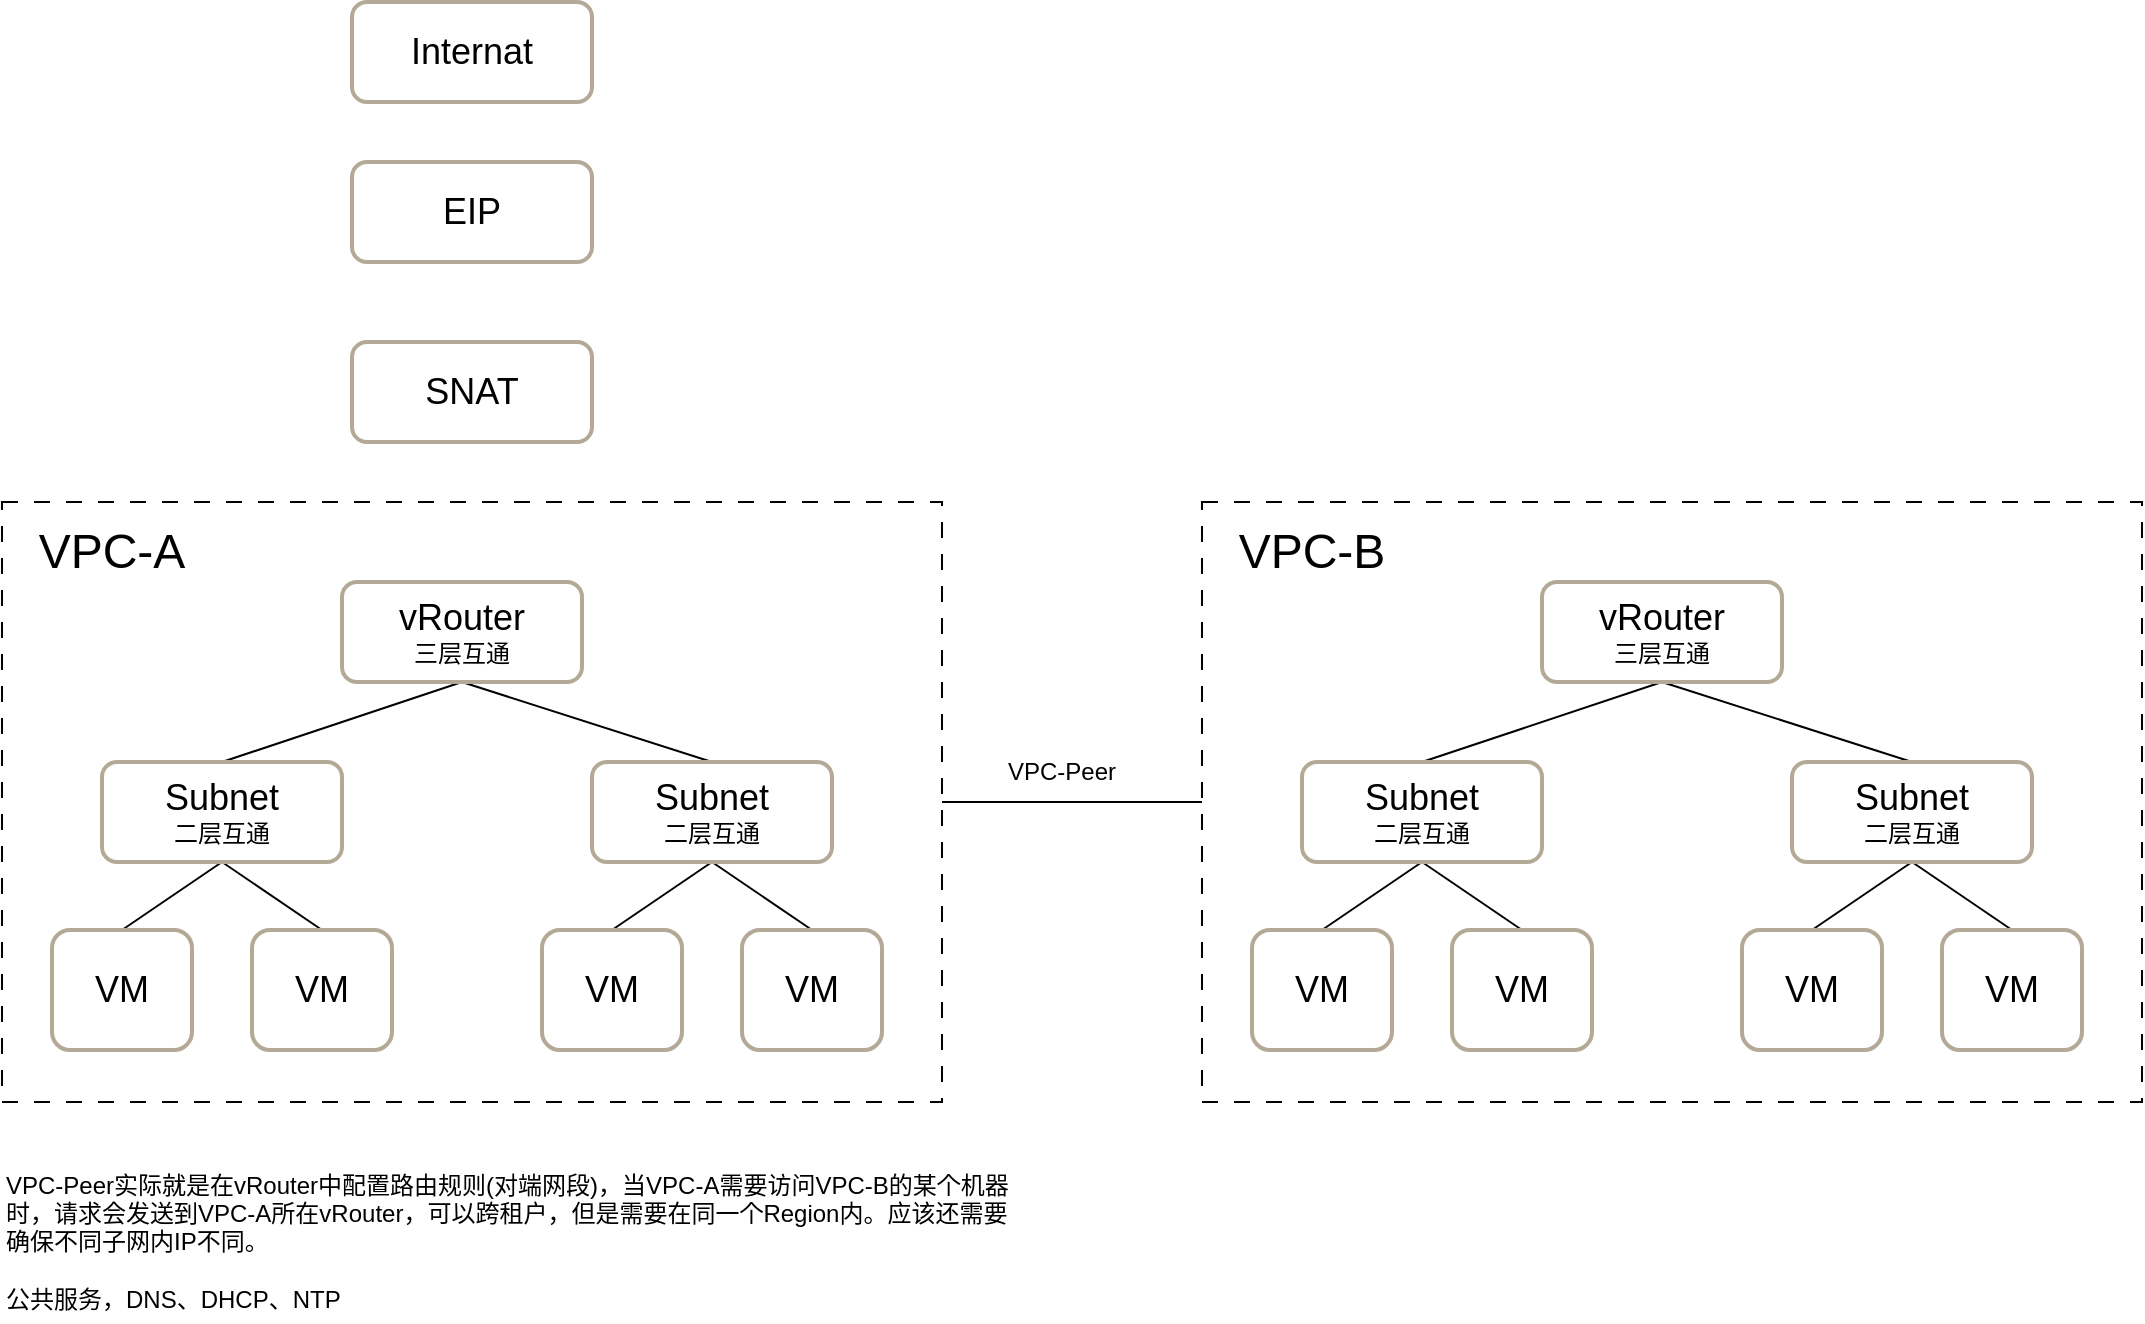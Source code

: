 <mxfile version="21.0.10" type="github" pages="3">
  <diagram name="逻辑结构" id="z4cV0s1ho_F4PdAGOIor">
    <mxGraphModel dx="1434" dy="708" grid="1" gridSize="10" guides="1" tooltips="1" connect="1" arrows="1" fold="1" page="1" pageScale="1" pageWidth="827" pageHeight="1169" math="0" shadow="0">
      <root>
        <mxCell id="0" />
        <mxCell id="1" parent="0" />
        <mxCell id="tveMjPAnvhId0y2VMpwz-21" value="" style="rounded=0;whiteSpace=wrap;html=1;dashed=1;dashPattern=8 8;" vertex="1" parent="1">
          <mxGeometry x="90" y="310" width="470" height="300" as="geometry" />
        </mxCell>
        <mxCell id="tveMjPAnvhId0y2VMpwz-20" value="" style="endArrow=none;html=1;rounded=0;exitX=0.5;exitY=0;exitDx=0;exitDy=0;entryX=0.5;entryY=1;entryDx=0;entryDy=0;" edge="1" parent="1" source="tveMjPAnvhId0y2VMpwz-5" target="tveMjPAnvhId0y2VMpwz-7">
          <mxGeometry width="50" height="50" relative="1" as="geometry">
            <mxPoint x="515" y="544" as="sourcePoint" />
            <mxPoint x="465" y="510" as="targetPoint" />
          </mxGeometry>
        </mxCell>
        <mxCell id="tveMjPAnvhId0y2VMpwz-19" value="" style="endArrow=none;html=1;rounded=0;exitX=0.5;exitY=0;exitDx=0;exitDy=0;entryX=0.5;entryY=1;entryDx=0;entryDy=0;" edge="1" parent="1" source="tveMjPAnvhId0y2VMpwz-13" target="tveMjPAnvhId0y2VMpwz-7">
          <mxGeometry width="50" height="50" relative="1" as="geometry">
            <mxPoint x="505" y="534" as="sourcePoint" />
            <mxPoint x="455" y="500" as="targetPoint" />
          </mxGeometry>
        </mxCell>
        <mxCell id="tveMjPAnvhId0y2VMpwz-17" value="" style="endArrow=none;html=1;rounded=0;exitX=0.5;exitY=0;exitDx=0;exitDy=0;entryX=0.5;entryY=1;entryDx=0;entryDy=0;" edge="1" parent="1" source="tveMjPAnvhId0y2VMpwz-9" target="tveMjPAnvhId0y2VMpwz-13">
          <mxGeometry width="50" height="50" relative="1" as="geometry">
            <mxPoint x="400" y="524" as="sourcePoint" />
            <mxPoint x="450" y="490" as="targetPoint" />
          </mxGeometry>
        </mxCell>
        <mxCell id="tveMjPAnvhId0y2VMpwz-18" value="" style="endArrow=none;html=1;rounded=0;exitX=0.5;exitY=0;exitDx=0;exitDy=0;entryX=0.5;entryY=1;entryDx=0;entryDy=0;" edge="1" parent="1" source="tveMjPAnvhId0y2VMpwz-11" target="tveMjPAnvhId0y2VMpwz-13">
          <mxGeometry width="50" height="50" relative="1" as="geometry">
            <mxPoint x="430" y="524" as="sourcePoint" />
            <mxPoint x="480" y="490" as="targetPoint" />
          </mxGeometry>
        </mxCell>
        <mxCell id="tveMjPAnvhId0y2VMpwz-16" value="" style="endArrow=none;html=1;rounded=0;exitX=0.5;exitY=0;exitDx=0;exitDy=0;entryX=0.5;entryY=1;entryDx=0;entryDy=0;" edge="1" parent="1" source="tveMjPAnvhId0y2VMpwz-3" target="tveMjPAnvhId0y2VMpwz-5">
          <mxGeometry width="50" height="50" relative="1" as="geometry">
            <mxPoint x="160" y="534" as="sourcePoint" />
            <mxPoint x="210" y="500" as="targetPoint" />
          </mxGeometry>
        </mxCell>
        <mxCell id="tveMjPAnvhId0y2VMpwz-15" value="" style="endArrow=none;html=1;rounded=0;exitX=0.5;exitY=0;exitDx=0;exitDy=0;entryX=0.5;entryY=1;entryDx=0;entryDy=0;" edge="1" parent="1" source="tveMjPAnvhId0y2VMpwz-1" target="tveMjPAnvhId0y2VMpwz-5">
          <mxGeometry width="50" height="50" relative="1" as="geometry">
            <mxPoint x="250" y="490" as="sourcePoint" />
            <mxPoint x="300" y="440" as="targetPoint" />
          </mxGeometry>
        </mxCell>
        <mxCell id="tveMjPAnvhId0y2VMpwz-1" value="" style="rounded=1;whiteSpace=wrap;html=1;strokeWidth=2;strokeColor=#b4a996;" vertex="1" parent="1">
          <mxGeometry x="115" y="524" width="70" height="60" as="geometry" />
        </mxCell>
        <mxCell id="tveMjPAnvhId0y2VMpwz-2" value="&lt;font style=&quot;font-size: 18px;&quot;&gt;VM&lt;br&gt;&lt;/font&gt;" style="text;html=1;strokeColor=none;fillColor=none;align=center;verticalAlign=middle;whiteSpace=wrap;rounded=0;" vertex="1" parent="1">
          <mxGeometry x="120" y="529" width="60" height="50" as="geometry" />
        </mxCell>
        <mxCell id="tveMjPAnvhId0y2VMpwz-3" value="" style="rounded=1;whiteSpace=wrap;html=1;strokeWidth=2;strokeColor=#b4a996;" vertex="1" parent="1">
          <mxGeometry x="215" y="524" width="70" height="60" as="geometry" />
        </mxCell>
        <mxCell id="tveMjPAnvhId0y2VMpwz-4" value="&lt;font style=&quot;font-size: 18px;&quot;&gt;VM&lt;br&gt;&lt;/font&gt;" style="text;html=1;strokeColor=none;fillColor=none;align=center;verticalAlign=middle;whiteSpace=wrap;rounded=0;" vertex="1" parent="1">
          <mxGeometry x="220" y="529" width="60" height="50" as="geometry" />
        </mxCell>
        <mxCell id="tveMjPAnvhId0y2VMpwz-5" value="" style="rounded=1;whiteSpace=wrap;html=1;strokeWidth=2;strokeColor=#b4a996;" vertex="1" parent="1">
          <mxGeometry x="140" y="440" width="120" height="50" as="geometry" />
        </mxCell>
        <mxCell id="tveMjPAnvhId0y2VMpwz-6" value="&lt;font style=&quot;&quot;&gt;&lt;span style=&quot;font-size: 18px;&quot;&gt;Subnet&lt;/span&gt;&lt;br&gt;&lt;font style=&quot;font-size: 12px;&quot;&gt;二层互通&lt;/font&gt;&lt;br&gt;&lt;/font&gt;" style="text;html=1;strokeColor=none;fillColor=none;align=center;verticalAlign=middle;whiteSpace=wrap;rounded=0;" vertex="1" parent="1">
          <mxGeometry x="155" y="450" width="90" height="30" as="geometry" />
        </mxCell>
        <mxCell id="tveMjPAnvhId0y2VMpwz-7" value="" style="rounded=1;whiteSpace=wrap;html=1;strokeWidth=2;strokeColor=#b4a996;" vertex="1" parent="1">
          <mxGeometry x="260" y="350" width="120" height="50" as="geometry" />
        </mxCell>
        <mxCell id="tveMjPAnvhId0y2VMpwz-8" value="&lt;font style=&quot;&quot;&gt;&lt;span style=&quot;font-size: 18px;&quot;&gt;vRouter&lt;/span&gt;&lt;br&gt;&lt;font style=&quot;font-size: 12px;&quot;&gt;三层互通&lt;/font&gt;&lt;br&gt;&lt;/font&gt;" style="text;html=1;strokeColor=none;fillColor=none;align=center;verticalAlign=middle;whiteSpace=wrap;rounded=0;" vertex="1" parent="1">
          <mxGeometry x="275" y="360" width="90" height="30" as="geometry" />
        </mxCell>
        <mxCell id="tveMjPAnvhId0y2VMpwz-9" value="" style="rounded=1;whiteSpace=wrap;html=1;strokeWidth=2;strokeColor=#b4a996;" vertex="1" parent="1">
          <mxGeometry x="360" y="524" width="70" height="60" as="geometry" />
        </mxCell>
        <mxCell id="tveMjPAnvhId0y2VMpwz-10" value="&lt;font style=&quot;font-size: 18px;&quot;&gt;VM&lt;br&gt;&lt;/font&gt;" style="text;html=1;strokeColor=none;fillColor=none;align=center;verticalAlign=middle;whiteSpace=wrap;rounded=0;" vertex="1" parent="1">
          <mxGeometry x="365" y="529" width="60" height="50" as="geometry" />
        </mxCell>
        <mxCell id="tveMjPAnvhId0y2VMpwz-11" value="" style="rounded=1;whiteSpace=wrap;html=1;strokeWidth=2;strokeColor=#b4a996;" vertex="1" parent="1">
          <mxGeometry x="460" y="524" width="70" height="60" as="geometry" />
        </mxCell>
        <mxCell id="tveMjPAnvhId0y2VMpwz-12" value="&lt;font style=&quot;font-size: 18px;&quot;&gt;VM&lt;br&gt;&lt;/font&gt;" style="text;html=1;strokeColor=none;fillColor=none;align=center;verticalAlign=middle;whiteSpace=wrap;rounded=0;" vertex="1" parent="1">
          <mxGeometry x="465" y="529" width="60" height="50" as="geometry" />
        </mxCell>
        <mxCell id="tveMjPAnvhId0y2VMpwz-13" value="" style="rounded=1;whiteSpace=wrap;html=1;strokeWidth=2;strokeColor=#b4a996;" vertex="1" parent="1">
          <mxGeometry x="385" y="440" width="120" height="50" as="geometry" />
        </mxCell>
        <mxCell id="tveMjPAnvhId0y2VMpwz-14" value="&lt;font style=&quot;&quot;&gt;&lt;span style=&quot;font-size: 18px;&quot;&gt;Subnet&lt;/span&gt;&lt;br&gt;&lt;font style=&quot;font-size: 12px;&quot;&gt;二层互通&lt;/font&gt;&lt;br&gt;&lt;/font&gt;" style="text;html=1;strokeColor=none;fillColor=none;align=center;verticalAlign=middle;whiteSpace=wrap;rounded=0;" vertex="1" parent="1">
          <mxGeometry x="400" y="450" width="90" height="30" as="geometry" />
        </mxCell>
        <mxCell id="tveMjPAnvhId0y2VMpwz-22" value="&lt;font style=&quot;font-size: 24px;&quot;&gt;VPC-A&lt;/font&gt;" style="text;html=1;strokeColor=none;fillColor=none;align=center;verticalAlign=middle;whiteSpace=wrap;rounded=0;" vertex="1" parent="1">
          <mxGeometry x="100" y="320" width="90" height="30" as="geometry" />
        </mxCell>
        <mxCell id="tveMjPAnvhId0y2VMpwz-24" value="" style="rounded=0;whiteSpace=wrap;html=1;dashed=1;dashPattern=8 8;" vertex="1" parent="1">
          <mxGeometry x="690" y="310" width="470" height="300" as="geometry" />
        </mxCell>
        <mxCell id="tveMjPAnvhId0y2VMpwz-25" value="" style="endArrow=none;html=1;rounded=0;exitX=0.5;exitY=0;exitDx=0;exitDy=0;entryX=0.5;entryY=1;entryDx=0;entryDy=0;" edge="1" parent="1" source="tveMjPAnvhId0y2VMpwz-35" target="tveMjPAnvhId0y2VMpwz-37">
          <mxGeometry width="50" height="50" relative="1" as="geometry">
            <mxPoint x="1115" y="544" as="sourcePoint" />
            <mxPoint x="1065" y="510" as="targetPoint" />
          </mxGeometry>
        </mxCell>
        <mxCell id="tveMjPAnvhId0y2VMpwz-26" value="" style="endArrow=none;html=1;rounded=0;exitX=0.5;exitY=0;exitDx=0;exitDy=0;entryX=0.5;entryY=1;entryDx=0;entryDy=0;" edge="1" parent="1" source="tveMjPAnvhId0y2VMpwz-43" target="tveMjPAnvhId0y2VMpwz-37">
          <mxGeometry width="50" height="50" relative="1" as="geometry">
            <mxPoint x="1105" y="534" as="sourcePoint" />
            <mxPoint x="1055" y="500" as="targetPoint" />
          </mxGeometry>
        </mxCell>
        <mxCell id="tveMjPAnvhId0y2VMpwz-27" value="" style="endArrow=none;html=1;rounded=0;exitX=0.5;exitY=0;exitDx=0;exitDy=0;entryX=0.5;entryY=1;entryDx=0;entryDy=0;" edge="1" parent="1" source="tveMjPAnvhId0y2VMpwz-39" target="tveMjPAnvhId0y2VMpwz-43">
          <mxGeometry width="50" height="50" relative="1" as="geometry">
            <mxPoint x="1000" y="524" as="sourcePoint" />
            <mxPoint x="1050" y="490" as="targetPoint" />
          </mxGeometry>
        </mxCell>
        <mxCell id="tveMjPAnvhId0y2VMpwz-28" value="" style="endArrow=none;html=1;rounded=0;exitX=0.5;exitY=0;exitDx=0;exitDy=0;entryX=0.5;entryY=1;entryDx=0;entryDy=0;" edge="1" parent="1" source="tveMjPAnvhId0y2VMpwz-41" target="tveMjPAnvhId0y2VMpwz-43">
          <mxGeometry width="50" height="50" relative="1" as="geometry">
            <mxPoint x="1030" y="524" as="sourcePoint" />
            <mxPoint x="1080" y="490" as="targetPoint" />
          </mxGeometry>
        </mxCell>
        <mxCell id="tveMjPAnvhId0y2VMpwz-29" value="" style="endArrow=none;html=1;rounded=0;exitX=0.5;exitY=0;exitDx=0;exitDy=0;entryX=0.5;entryY=1;entryDx=0;entryDy=0;" edge="1" parent="1" source="tveMjPAnvhId0y2VMpwz-33" target="tveMjPAnvhId0y2VMpwz-35">
          <mxGeometry width="50" height="50" relative="1" as="geometry">
            <mxPoint x="760" y="534" as="sourcePoint" />
            <mxPoint x="810" y="500" as="targetPoint" />
          </mxGeometry>
        </mxCell>
        <mxCell id="tveMjPAnvhId0y2VMpwz-30" value="" style="endArrow=none;html=1;rounded=0;exitX=0.5;exitY=0;exitDx=0;exitDy=0;entryX=0.5;entryY=1;entryDx=0;entryDy=0;" edge="1" parent="1" source="tveMjPAnvhId0y2VMpwz-31" target="tveMjPAnvhId0y2VMpwz-35">
          <mxGeometry width="50" height="50" relative="1" as="geometry">
            <mxPoint x="850" y="490" as="sourcePoint" />
            <mxPoint x="900" y="440" as="targetPoint" />
          </mxGeometry>
        </mxCell>
        <mxCell id="tveMjPAnvhId0y2VMpwz-31" value="" style="rounded=1;whiteSpace=wrap;html=1;strokeWidth=2;strokeColor=#b4a996;" vertex="1" parent="1">
          <mxGeometry x="715" y="524" width="70" height="60" as="geometry" />
        </mxCell>
        <mxCell id="tveMjPAnvhId0y2VMpwz-32" value="&lt;font style=&quot;font-size: 18px;&quot;&gt;VM&lt;br&gt;&lt;/font&gt;" style="text;html=1;strokeColor=none;fillColor=none;align=center;verticalAlign=middle;whiteSpace=wrap;rounded=0;" vertex="1" parent="1">
          <mxGeometry x="720" y="529" width="60" height="50" as="geometry" />
        </mxCell>
        <mxCell id="tveMjPAnvhId0y2VMpwz-33" value="" style="rounded=1;whiteSpace=wrap;html=1;strokeWidth=2;strokeColor=#b4a996;" vertex="1" parent="1">
          <mxGeometry x="815" y="524" width="70" height="60" as="geometry" />
        </mxCell>
        <mxCell id="tveMjPAnvhId0y2VMpwz-34" value="&lt;font style=&quot;font-size: 18px;&quot;&gt;VM&lt;br&gt;&lt;/font&gt;" style="text;html=1;strokeColor=none;fillColor=none;align=center;verticalAlign=middle;whiteSpace=wrap;rounded=0;" vertex="1" parent="1">
          <mxGeometry x="820" y="529" width="60" height="50" as="geometry" />
        </mxCell>
        <mxCell id="tveMjPAnvhId0y2VMpwz-35" value="" style="rounded=1;whiteSpace=wrap;html=1;strokeWidth=2;strokeColor=#b4a996;" vertex="1" parent="1">
          <mxGeometry x="740" y="440" width="120" height="50" as="geometry" />
        </mxCell>
        <mxCell id="tveMjPAnvhId0y2VMpwz-36" value="&lt;font style=&quot;&quot;&gt;&lt;span style=&quot;font-size: 18px;&quot;&gt;Subnet&lt;/span&gt;&lt;br&gt;&lt;font style=&quot;font-size: 12px;&quot;&gt;二层互通&lt;/font&gt;&lt;br&gt;&lt;/font&gt;" style="text;html=1;strokeColor=none;fillColor=none;align=center;verticalAlign=middle;whiteSpace=wrap;rounded=0;" vertex="1" parent="1">
          <mxGeometry x="755" y="450" width="90" height="30" as="geometry" />
        </mxCell>
        <mxCell id="tveMjPAnvhId0y2VMpwz-37" value="" style="rounded=1;whiteSpace=wrap;html=1;strokeWidth=2;strokeColor=#b4a996;" vertex="1" parent="1">
          <mxGeometry x="860" y="350" width="120" height="50" as="geometry" />
        </mxCell>
        <mxCell id="tveMjPAnvhId0y2VMpwz-38" value="&lt;font style=&quot;&quot;&gt;&lt;span style=&quot;font-size: 18px;&quot;&gt;vRouter&lt;/span&gt;&lt;br&gt;&lt;font style=&quot;font-size: 12px;&quot;&gt;三层互通&lt;/font&gt;&lt;br&gt;&lt;/font&gt;" style="text;html=1;strokeColor=none;fillColor=none;align=center;verticalAlign=middle;whiteSpace=wrap;rounded=0;" vertex="1" parent="1">
          <mxGeometry x="875" y="360" width="90" height="30" as="geometry" />
        </mxCell>
        <mxCell id="tveMjPAnvhId0y2VMpwz-39" value="" style="rounded=1;whiteSpace=wrap;html=1;strokeWidth=2;strokeColor=#b4a996;" vertex="1" parent="1">
          <mxGeometry x="960" y="524" width="70" height="60" as="geometry" />
        </mxCell>
        <mxCell id="tveMjPAnvhId0y2VMpwz-40" value="&lt;font style=&quot;font-size: 18px;&quot;&gt;VM&lt;br&gt;&lt;/font&gt;" style="text;html=1;strokeColor=none;fillColor=none;align=center;verticalAlign=middle;whiteSpace=wrap;rounded=0;" vertex="1" parent="1">
          <mxGeometry x="965" y="529" width="60" height="50" as="geometry" />
        </mxCell>
        <mxCell id="tveMjPAnvhId0y2VMpwz-41" value="" style="rounded=1;whiteSpace=wrap;html=1;strokeWidth=2;strokeColor=#b4a996;" vertex="1" parent="1">
          <mxGeometry x="1060" y="524" width="70" height="60" as="geometry" />
        </mxCell>
        <mxCell id="tveMjPAnvhId0y2VMpwz-42" value="&lt;font style=&quot;font-size: 18px;&quot;&gt;VM&lt;br&gt;&lt;/font&gt;" style="text;html=1;strokeColor=none;fillColor=none;align=center;verticalAlign=middle;whiteSpace=wrap;rounded=0;" vertex="1" parent="1">
          <mxGeometry x="1065" y="529" width="60" height="50" as="geometry" />
        </mxCell>
        <mxCell id="tveMjPAnvhId0y2VMpwz-43" value="" style="rounded=1;whiteSpace=wrap;html=1;strokeWidth=2;strokeColor=#b4a996;" vertex="1" parent="1">
          <mxGeometry x="985" y="440" width="120" height="50" as="geometry" />
        </mxCell>
        <mxCell id="tveMjPAnvhId0y2VMpwz-44" value="&lt;font style=&quot;&quot;&gt;&lt;span style=&quot;font-size: 18px;&quot;&gt;Subnet&lt;/span&gt;&lt;br&gt;&lt;font style=&quot;font-size: 12px;&quot;&gt;二层互通&lt;/font&gt;&lt;br&gt;&lt;/font&gt;" style="text;html=1;strokeColor=none;fillColor=none;align=center;verticalAlign=middle;whiteSpace=wrap;rounded=0;" vertex="1" parent="1">
          <mxGeometry x="1000" y="450" width="90" height="30" as="geometry" />
        </mxCell>
        <mxCell id="tveMjPAnvhId0y2VMpwz-45" value="&lt;font style=&quot;font-size: 24px;&quot;&gt;VPC-B&lt;/font&gt;" style="text;html=1;strokeColor=none;fillColor=none;align=center;verticalAlign=middle;whiteSpace=wrap;rounded=0;" vertex="1" parent="1">
          <mxGeometry x="700" y="320" width="90" height="30" as="geometry" />
        </mxCell>
        <mxCell id="tveMjPAnvhId0y2VMpwz-46" value="" style="endArrow=none;html=1;rounded=0;entryX=0;entryY=0.5;entryDx=0;entryDy=0;exitX=1;exitY=0.5;exitDx=0;exitDy=0;" edge="1" parent="1" source="tveMjPAnvhId0y2VMpwz-21" target="tveMjPAnvhId0y2VMpwz-24">
          <mxGeometry width="50" height="50" relative="1" as="geometry">
            <mxPoint x="500" y="510" as="sourcePoint" />
            <mxPoint x="550" y="460" as="targetPoint" />
          </mxGeometry>
        </mxCell>
        <mxCell id="tveMjPAnvhId0y2VMpwz-47" value="VPC-Peer" style="text;html=1;strokeColor=none;fillColor=none;align=center;verticalAlign=middle;whiteSpace=wrap;rounded=0;" vertex="1" parent="1">
          <mxGeometry x="590" y="430" width="60" height="30" as="geometry" />
        </mxCell>
        <mxCell id="tveMjPAnvhId0y2VMpwz-48" value="" style="rounded=1;whiteSpace=wrap;html=1;strokeWidth=2;strokeColor=#b4a996;" vertex="1" parent="1">
          <mxGeometry x="265" y="230" width="120" height="50" as="geometry" />
        </mxCell>
        <mxCell id="tveMjPAnvhId0y2VMpwz-49" value="&lt;font style=&quot;&quot;&gt;&lt;span style=&quot;font-size: 18px;&quot;&gt;SNAT&lt;/span&gt;&lt;br&gt;&lt;/font&gt;" style="text;html=1;strokeColor=none;fillColor=none;align=center;verticalAlign=middle;whiteSpace=wrap;rounded=0;" vertex="1" parent="1">
          <mxGeometry x="280" y="240" width="90" height="30" as="geometry" />
        </mxCell>
        <mxCell id="tveMjPAnvhId0y2VMpwz-50" value="" style="rounded=1;whiteSpace=wrap;html=1;strokeWidth=2;strokeColor=#b4a996;" vertex="1" parent="1">
          <mxGeometry x="265" y="140" width="120" height="50" as="geometry" />
        </mxCell>
        <mxCell id="tveMjPAnvhId0y2VMpwz-51" value="&lt;font style=&quot;&quot;&gt;&lt;span style=&quot;font-size: 18px;&quot;&gt;EIP&lt;/span&gt;&lt;br&gt;&lt;/font&gt;" style="text;html=1;strokeColor=none;fillColor=none;align=center;verticalAlign=middle;whiteSpace=wrap;rounded=0;" vertex="1" parent="1">
          <mxGeometry x="280" y="150" width="90" height="30" as="geometry" />
        </mxCell>
        <mxCell id="tveMjPAnvhId0y2VMpwz-52" value="" style="rounded=1;whiteSpace=wrap;html=1;strokeWidth=2;strokeColor=#b4a996;" vertex="1" parent="1">
          <mxGeometry x="265" y="60" width="120" height="50" as="geometry" />
        </mxCell>
        <mxCell id="tveMjPAnvhId0y2VMpwz-53" value="&lt;font style=&quot;&quot;&gt;&lt;span style=&quot;font-size: 18px;&quot;&gt;Internat&lt;/span&gt;&lt;br&gt;&lt;/font&gt;" style="text;html=1;strokeColor=none;fillColor=none;align=center;verticalAlign=middle;whiteSpace=wrap;rounded=0;" vertex="1" parent="1">
          <mxGeometry x="280" y="70" width="90" height="30" as="geometry" />
        </mxCell>
        <mxCell id="tveMjPAnvhId0y2VMpwz-54" value="VPC-Peer实际就是在vRouter中配置路由规则(对端网段)，当VPC-A需要访问VPC-B的某个机器时，请求会发送到VPC-A所在vRouter，可以跨租户，但是需要在同一个Region内。应该还需要确保不同子网内IP不同。&lt;br&gt;&lt;br&gt;公共服务，DNS、DHCP、NTP" style="text;html=1;strokeColor=none;fillColor=none;align=left;verticalAlign=middle;whiteSpace=wrap;rounded=0;" vertex="1" parent="1">
          <mxGeometry x="90" y="640" width="510" height="80" as="geometry" />
        </mxCell>
      </root>
    </mxGraphModel>
  </diagram>
  <diagram id="Qna6na7h_0SKBLRt9utv" name="网络架构">
    <mxGraphModel dx="1793" dy="885" grid="1" gridSize="10" guides="1" tooltips="1" connect="1" arrows="1" fold="1" page="1" pageScale="1" pageWidth="827" pageHeight="1169" math="0" shadow="0">
      <root>
        <mxCell id="0" />
        <mxCell id="1" parent="0" />
        <mxCell id="vgmWdOiYSN2iknwnwn15-21" value="" style="rounded=1;whiteSpace=wrap;html=1;arcSize=4;" vertex="1" parent="1">
          <mxGeometry x="150" y="90" width="790" height="520" as="geometry" />
        </mxCell>
        <mxCell id="vgmWdOiYSN2iknwnwn15-1" value="Quantum Bridge, qbr 其中 Quantum 是 OpenStack 网络组件前商标名，后因版权原因才修改为 Neutron&lt;br&gt;veth pair 通常用作配对线缆连接两个虚拟网桥" style="text;whiteSpace=wrap;html=1;" vertex="1" parent="1">
          <mxGeometry x="20" y="650" width="610" height="50" as="geometry" />
        </mxCell>
        <mxCell id="vgmWdOiYSN2iknwnwn15-2" value="" style="rounded=0;whiteSpace=wrap;html=1;strokeColor=#000000;fillColor=#8ec06c;" vertex="1" parent="1">
          <mxGeometry x="230" y="140" width="120" height="70" as="geometry" />
        </mxCell>
        <mxCell id="vgmWdOiYSN2iknwnwn15-3" value="&lt;font style=&quot;font-size: 18px;&quot;&gt;eth0&lt;/font&gt;" style="rounded=0;whiteSpace=wrap;html=1;strokeColor=#000000;fillColor=#c4dff6;" vertex="1" parent="1">
          <mxGeometry x="252.5" y="180" width="75" height="30" as="geometry" />
        </mxCell>
        <mxCell id="vgmWdOiYSN2iknwnwn15-4" value="&lt;font style=&quot;font-size: 18px;&quot;&gt;VM01&lt;/font&gt;" style="text;html=1;strokeColor=none;fillColor=none;align=center;verticalAlign=middle;whiteSpace=wrap;rounded=0;" vertex="1" parent="1">
          <mxGeometry x="260" y="140" width="60" height="30" as="geometry" />
        </mxCell>
        <mxCell id="vgmWdOiYSN2iknwnwn15-5" value="" style="rounded=0;whiteSpace=wrap;html=1;strokeColor=#000000;fillColor=#c4dff6;" vertex="1" parent="1">
          <mxGeometry x="20" y="60" width="110" height="30" as="geometry" />
        </mxCell>
        <mxCell id="vgmWdOiYSN2iknwnwn15-6" value="TAP/TUN Device" style="text;html=1;strokeColor=none;fillColor=none;align=center;verticalAlign=middle;whiteSpace=wrap;rounded=0;" vertex="1" parent="1">
          <mxGeometry x="25" y="65" width="100" height="20" as="geometry" />
        </mxCell>
        <mxCell id="vgmWdOiYSN2iknwnwn15-7" value="&lt;font style=&quot;font-size: 18px;&quot;&gt;vnet0&lt;/font&gt;" style="rounded=0;whiteSpace=wrap;html=1;strokeColor=#000000;fillColor=#c4dff6;" vertex="1" parent="1">
          <mxGeometry x="252.5" y="230" width="75" height="30" as="geometry" />
        </mxCell>
        <mxCell id="vgmWdOiYSN2iknwnwn15-8" value="&lt;font style=&quot;font-size: 18px;&quot;&gt;qbrXXX&lt;/font&gt;" style="rounded=0;whiteSpace=wrap;html=1;strokeColor=#000000;fillColor=#b4a996;" vertex="1" parent="1">
          <mxGeometry x="235" y="260" width="110" height="30" as="geometry" />
        </mxCell>
        <mxCell id="vgmWdOiYSN2iknwnwn15-9" value="" style="rounded=0;whiteSpace=wrap;html=1;strokeColor=#000000;fillColor=#b4a996;" vertex="1" parent="1">
          <mxGeometry x="20" y="140" width="110" height="30" as="geometry" />
        </mxCell>
        <mxCell id="vgmWdOiYSN2iknwnwn15-10" value="Linux Bridge" style="text;html=1;strokeColor=none;fillColor=none;align=center;verticalAlign=middle;whiteSpace=wrap;rounded=0;" vertex="1" parent="1">
          <mxGeometry x="25" y="145" width="100" height="20" as="geometry" />
        </mxCell>
        <mxCell id="vgmWdOiYSN2iknwnwn15-11" value="&lt;font style=&quot;font-size: 18px;&quot;&gt;qvb&lt;/font&gt;" style="rounded=0;whiteSpace=wrap;html=1;strokeColor=#000000;fillColor=#0091cd;" vertex="1" parent="1">
          <mxGeometry x="252.5" y="290" width="75" height="30" as="geometry" />
        </mxCell>
        <mxCell id="vgmWdOiYSN2iknwnwn15-12" value="" style="rounded=0;whiteSpace=wrap;html=1;strokeColor=#000000;fillColor=#0091cd;" vertex="1" parent="1">
          <mxGeometry x="20" y="100" width="110" height="30" as="geometry" />
        </mxCell>
        <mxCell id="vgmWdOiYSN2iknwnwn15-13" value="VETH Pair" style="text;html=1;strokeColor=none;fillColor=none;align=center;verticalAlign=middle;whiteSpace=wrap;rounded=0;" vertex="1" parent="1">
          <mxGeometry x="25" y="105" width="100" height="20" as="geometry" />
        </mxCell>
        <mxCell id="vgmWdOiYSN2iknwnwn15-14" value="&lt;font style=&quot;font-size: 18px;&quot;&gt;qvm&lt;/font&gt;" style="rounded=0;whiteSpace=wrap;html=1;strokeColor=#000000;fillColor=#0091cd;" vertex="1" parent="1">
          <mxGeometry x="255" y="340" width="70" height="30" as="geometry" />
        </mxCell>
        <mxCell id="vgmWdOiYSN2iknwnwn15-15" value="&lt;font style=&quot;font-size: 18px;&quot;&gt;br-int&lt;/font&gt;" style="rounded=0;whiteSpace=wrap;html=1;strokeColor=#000000;fillColor=#ecb731;" vertex="1" parent="1">
          <mxGeometry x="210" y="370" width="500" height="60" as="geometry" />
        </mxCell>
        <mxCell id="vgmWdOiYSN2iknwnwn15-16" value="" style="rounded=0;whiteSpace=wrap;html=1;strokeColor=#000000;fillColor=#ecb731;" vertex="1" parent="1">
          <mxGeometry x="20" y="180" width="110" height="30" as="geometry" />
        </mxCell>
        <mxCell id="vgmWdOiYSN2iknwnwn15-17" value="Open vSwitch" style="text;html=1;strokeColor=none;fillColor=none;align=center;verticalAlign=middle;whiteSpace=wrap;rounded=0;" vertex="1" parent="1">
          <mxGeometry x="25" y="185" width="100" height="20" as="geometry" />
        </mxCell>
        <mxCell id="vgmWdOiYSN2iknwnwn15-18" value="&lt;font style=&quot;font-size: 18px;&quot;&gt;brcps&lt;/font&gt;" style="rounded=0;whiteSpace=wrap;html=1;strokeColor=#000000;fillColor=#ecb731;" vertex="1" parent="1">
          <mxGeometry x="255" y="520" width="180" height="40" as="geometry" />
        </mxCell>
        <mxCell id="vgmWdOiYSN2iknwnwn15-19" value="&lt;font style=&quot;font-size: 18px;&quot;&gt;int-brcps&lt;/font&gt;" style="rounded=0;whiteSpace=wrap;html=1;strokeColor=#000000;fillColor=#0091cd;" vertex="1" parent="1">
          <mxGeometry x="295" y="430" width="100" height="30" as="geometry" />
        </mxCell>
        <mxCell id="vgmWdOiYSN2iknwnwn15-20" value="&lt;font style=&quot;font-size: 18px;&quot;&gt;phy-brcps&lt;/font&gt;" style="rounded=0;whiteSpace=wrap;html=1;strokeColor=#000000;fillColor=#0091cd;" vertex="1" parent="1">
          <mxGeometry x="295" y="490" width="100" height="30" as="geometry" />
        </mxCell>
        <mxCell id="vgmWdOiYSN2iknwnwn15-23" value="Computing Node Agent, CNA" style="text;html=1;strokeColor=none;fillColor=none;align=center;verticalAlign=middle;whiteSpace=wrap;rounded=0;" vertex="1" parent="1">
          <mxGeometry x="480" y="90" width="180" height="30" as="geometry" />
        </mxCell>
        <mxCell id="vgmWdOiYSN2iknwnwn15-24" value="&lt;font style=&quot;font-size: 18px;&quot;&gt;eth1&lt;/font&gt;" style="rounded=0;whiteSpace=wrap;html=1;strokeColor=#000000;fillColor=#d7d7d8;" vertex="1" parent="1">
          <mxGeometry x="310" y="560" width="75" height="30" as="geometry" />
        </mxCell>
      </root>
    </mxGraphModel>
  </diagram>
  <diagram id="xh06QWozhS4MDoz242he" name="VXLAN">
    <mxGraphModel dx="977" dy="482" grid="1" gridSize="10" guides="1" tooltips="1" connect="1" arrows="1" fold="1" page="1" pageScale="1" pageWidth="827" pageHeight="1169" math="0" shadow="0">
      <root>
        <mxCell id="0" />
        <mxCell id="1" parent="0" />
        <mxCell id="QYaSe5d5fJqHa7ZPb9xX-1" value="" style="rounded=0;whiteSpace=wrap;html=1;" vertex="1" parent="1">
          <mxGeometry x="20" y="110" width="600" height="130" as="geometry" />
        </mxCell>
        <mxCell id="QYaSe5d5fJqHa7ZPb9xX-3" value="&lt;font style=&quot;font-size: 18px;&quot;&gt;Outer&lt;br&gt;MAC&lt;br&gt;Header&lt;/font&gt;" style="text;html=1;strokeColor=none;fillColor=none;align=center;verticalAlign=middle;whiteSpace=wrap;rounded=0;" vertex="1" parent="1">
          <mxGeometry x="20" y="125" width="80" height="70" as="geometry" />
        </mxCell>
        <mxCell id="QYaSe5d5fJqHa7ZPb9xX-4" value="&lt;font style=&quot;font-size: 18px;&quot;&gt;Outer&lt;br&gt;IP&lt;br&gt;Header&lt;/font&gt;" style="text;html=1;strokeColor=none;fillColor=none;align=center;verticalAlign=middle;whiteSpace=wrap;rounded=0;" vertex="1" parent="1">
          <mxGeometry x="110" y="125" width="80" height="70" as="geometry" />
        </mxCell>
        <mxCell id="QYaSe5d5fJqHa7ZPb9xX-5" value="&lt;font style=&quot;font-size: 18px;&quot;&gt;UDP&lt;br&gt;Header&lt;/font&gt;" style="text;html=1;strokeColor=none;fillColor=none;align=center;verticalAlign=middle;whiteSpace=wrap;rounded=0;" vertex="1" parent="1">
          <mxGeometry x="200" y="125" width="80" height="70" as="geometry" />
        </mxCell>
        <mxCell id="QYaSe5d5fJqHa7ZPb9xX-7" value="" style="shape=table;startSize=0;container=1;collapsible=0;childLayout=tableLayout;" vertex="1" parent="1">
          <mxGeometry x="269" y="310" width="290" height="60" as="geometry" />
        </mxCell>
        <mxCell id="QYaSe5d5fJqHa7ZPb9xX-8" value="" style="shape=tableRow;horizontal=0;startSize=0;swimlaneHead=0;swimlaneBody=0;strokeColor=inherit;top=0;left=0;bottom=0;right=0;collapsible=0;dropTarget=0;fillColor=none;points=[[0,0.5],[1,0.5]];portConstraint=eastwest;" vertex="1" parent="QYaSe5d5fJqHa7ZPb9xX-7">
          <mxGeometry width="290" height="60" as="geometry" />
        </mxCell>
        <mxCell id="QYaSe5d5fJqHa7ZPb9xX-9" value="" style="shape=partialRectangle;html=1;whiteSpace=wrap;connectable=0;strokeColor=inherit;overflow=hidden;fillColor=none;top=0;left=0;bottom=0;right=0;pointerEvents=1;" vertex="1" parent="QYaSe5d5fJqHa7ZPb9xX-8">
          <mxGeometry width="100" height="60" as="geometry">
            <mxRectangle width="100" height="60" as="alternateBounds" />
          </mxGeometry>
        </mxCell>
        <mxCell id="QYaSe5d5fJqHa7ZPb9xX-10" value="" style="shape=partialRectangle;html=1;whiteSpace=wrap;connectable=0;strokeColor=inherit;overflow=hidden;fillColor=none;top=0;left=0;bottom=0;right=0;pointerEvents=1;" vertex="1" parent="QYaSe5d5fJqHa7ZPb9xX-8">
          <mxGeometry x="100" width="190" height="60" as="geometry">
            <mxRectangle width="190" height="60" as="alternateBounds" />
          </mxGeometry>
        </mxCell>
        <mxCell id="QYaSe5d5fJqHa7ZPb9xX-11" value="&lt;span style=&quot;font-size: 18px;&quot;&gt;Original L2 Frame&lt;/span&gt;" style="text;html=1;strokeColor=none;fillColor=none;align=center;verticalAlign=middle;whiteSpace=wrap;rounded=0;" vertex="1" parent="1">
          <mxGeometry x="369" y="315" width="190" height="50" as="geometry" />
        </mxCell>
        <mxCell id="QYaSe5d5fJqHa7ZPb9xX-6" value="&lt;font style=&quot;font-size: 18px;&quot;&gt;VXLAN&lt;br&gt;Header&lt;/font&gt;" style="text;html=1;strokeColor=none;fillColor=none;align=center;verticalAlign=middle;whiteSpace=wrap;rounded=0;" vertex="1" parent="1">
          <mxGeometry x="279" y="312.5" width="80" height="55" as="geometry" />
        </mxCell>
        <mxCell id="QYaSe5d5fJqHa7ZPb9xX-12" value="在 Original L2 Frame 中就包含了原始的 MAC + IP + Payload 信息" style="text;html=1;strokeColor=none;fillColor=none;align=left;verticalAlign=middle;whiteSpace=wrap;rounded=0;" vertex="1" parent="1">
          <mxGeometry x="100" y="540" width="410" height="50" as="geometry" />
        </mxCell>
      </root>
    </mxGraphModel>
  </diagram>
</mxfile>
